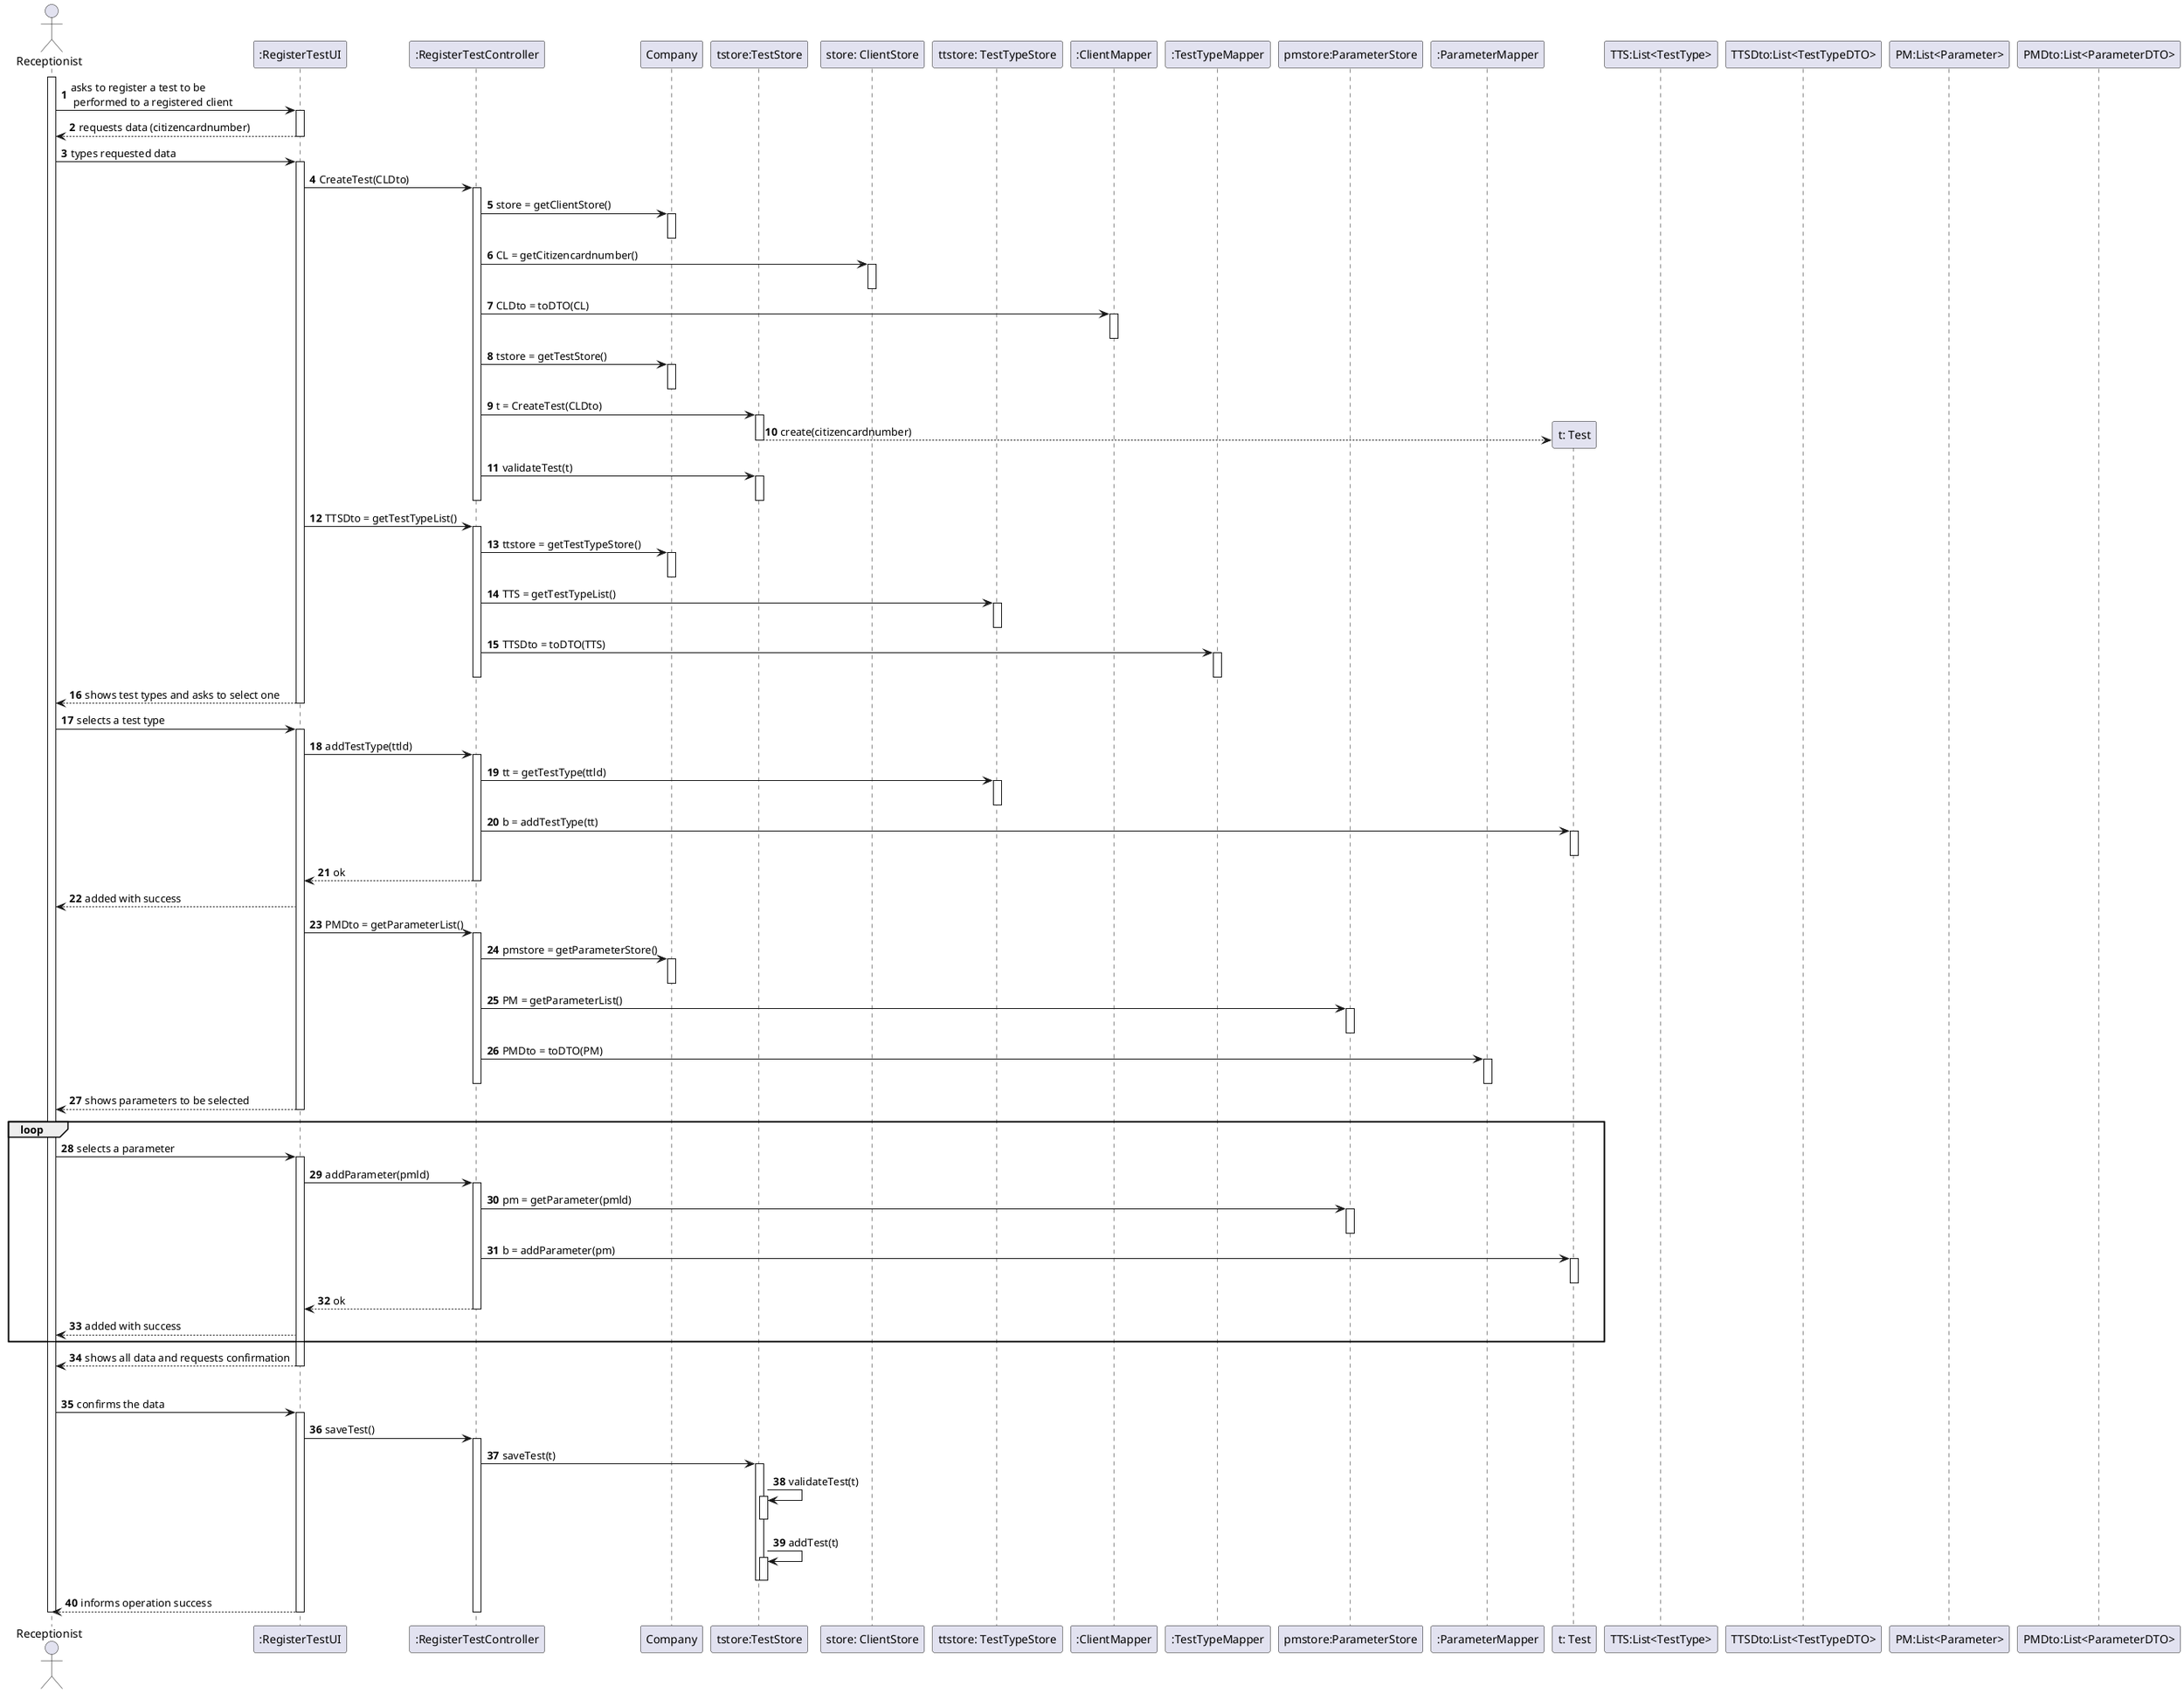 @startuml
autonumber
'hide footbox
actor "Receptionist" as REP

participant ":RegisterTestUI" as UI
participant ":RegisterTestController" as CTRL
participant "Company" as COMP
participant "tstore:TestStore" as TS
participant "store: ClientStore" as CS
participant "ttstore: TestTypeStore" as TTS
participant ":ClientMapper" as MapperC
participant ":TestTypeMapper" as MapperTT
participant "pmstore:ParameterStore" as PMS
participant ":ParameterMapper" as MapperPM
participant "t: Test" as T
participant "TTS:List<TestType>"
participant "TTSDto:List<TestTypeDTO>"
participant "PM:List<Parameter>"
participant "PMDto:List<ParameterDTO>"

activate REP
REP -> UI : asks to register a test to be \n performed to a registered client
activate UI
UI --> REP : requests data (citizencardnumber)
deactivate UI

REP -> UI : types requested data
activate UI

UI -> CTRL : CreateTest(CLDto)
activate CTRL

CTRL -> COMP : store = getClientStore()
activate COMP
deactivate COMP

CTRL -> CS : CL = getCitizencardnumber()
activate CS
deactivate CS
CTRL -> MapperC : CLDto = toDTO(CL)
activate MapperC
deactivate MapperC

CTRL -> COMP : tstore = getTestStore()
activate COMP
deactivate COMP
CTRL -> TS : t = CreateTest(CLDto)

activate TS
TS --> T**: create(citizencardnumber)
deactivate TS

CTRL -> TS : validateTest(t)
activate TS
deactivate TS
deactivate CTRL

UI -> CTRL : TTSDto = getTestTypeList()

activate CTRL

CTRL -> COMP : ttstore = getTestTypeStore()
activate COMP
deactivate COMP

CTRL -> TTS : TTS = getTestTypeList()
activate TTS
deactivate TTS
CTRL -> MapperTT : TTSDto = toDTO(TTS)
activate MapperTT
deactivate MapperTT
deactivate CTRL


UI --> REP : shows test types and asks to select one
deactivate UI

REP -> UI : selects a test type
activate UI

UI -> CTRL : addTestType(ttld)

activate CTRL

CTRL -> TTS : tt = getTestType(ttld)
activate TTS
deactivate TTS

CTRL -> T : b = addTestType(tt)
activate T
deactivate T
CTRL --> UI : ok
deactivate CTRL

UI --> REP : added with success

UI -> CTRL : PMDto = getParameterList()

activate CTRL

CTRL -> COMP : pmstore = getParameterStore()
activate COMP
deactivate COMP

CTRL -> PMS : PM = getParameterList()
activate PMS
deactivate PMS
CTRL -> MapperPM : PMDto = toDTO(PM)
activate MapperPM
deactivate MapperPM
deactivate CTRL

UI --> REP : shows parameters to be selected
deactivate UI

loop
REP -> UI : selects a parameter
activate UI

UI -> CTRL : addParameter(pmld)

activate CTRL

CTRL -> PMS : pm = getParameter(pmld)
activate PMS
deactivate PMS

CTRL -> T : b = addParameter(pm)
activate T
deactivate T
CTRL --> UI : ok
deactivate CTRL

UI --> REP : added with success
end
UI --> REP : shows all data and requests confirmation
deactivate UI

|||

deactivate TS
deactivate COMP
deactivate CTRL
deactivate UI

REP -> UI : confirms the data
activate UI
UI -> CTRL : saveTest()
activate CTRL

CTRL -> TS : saveTest(t)
activate TS

TS -> TS: validateTest(t)
activate TS
deactivate TS
TS -> TS: addTest(t)
activate TS
deactivate TS
deactivate TS

UI --> REP : informs operation success
deactivate TS
deactivate CTRL
deactivate UI

deactivate REP

@enduml